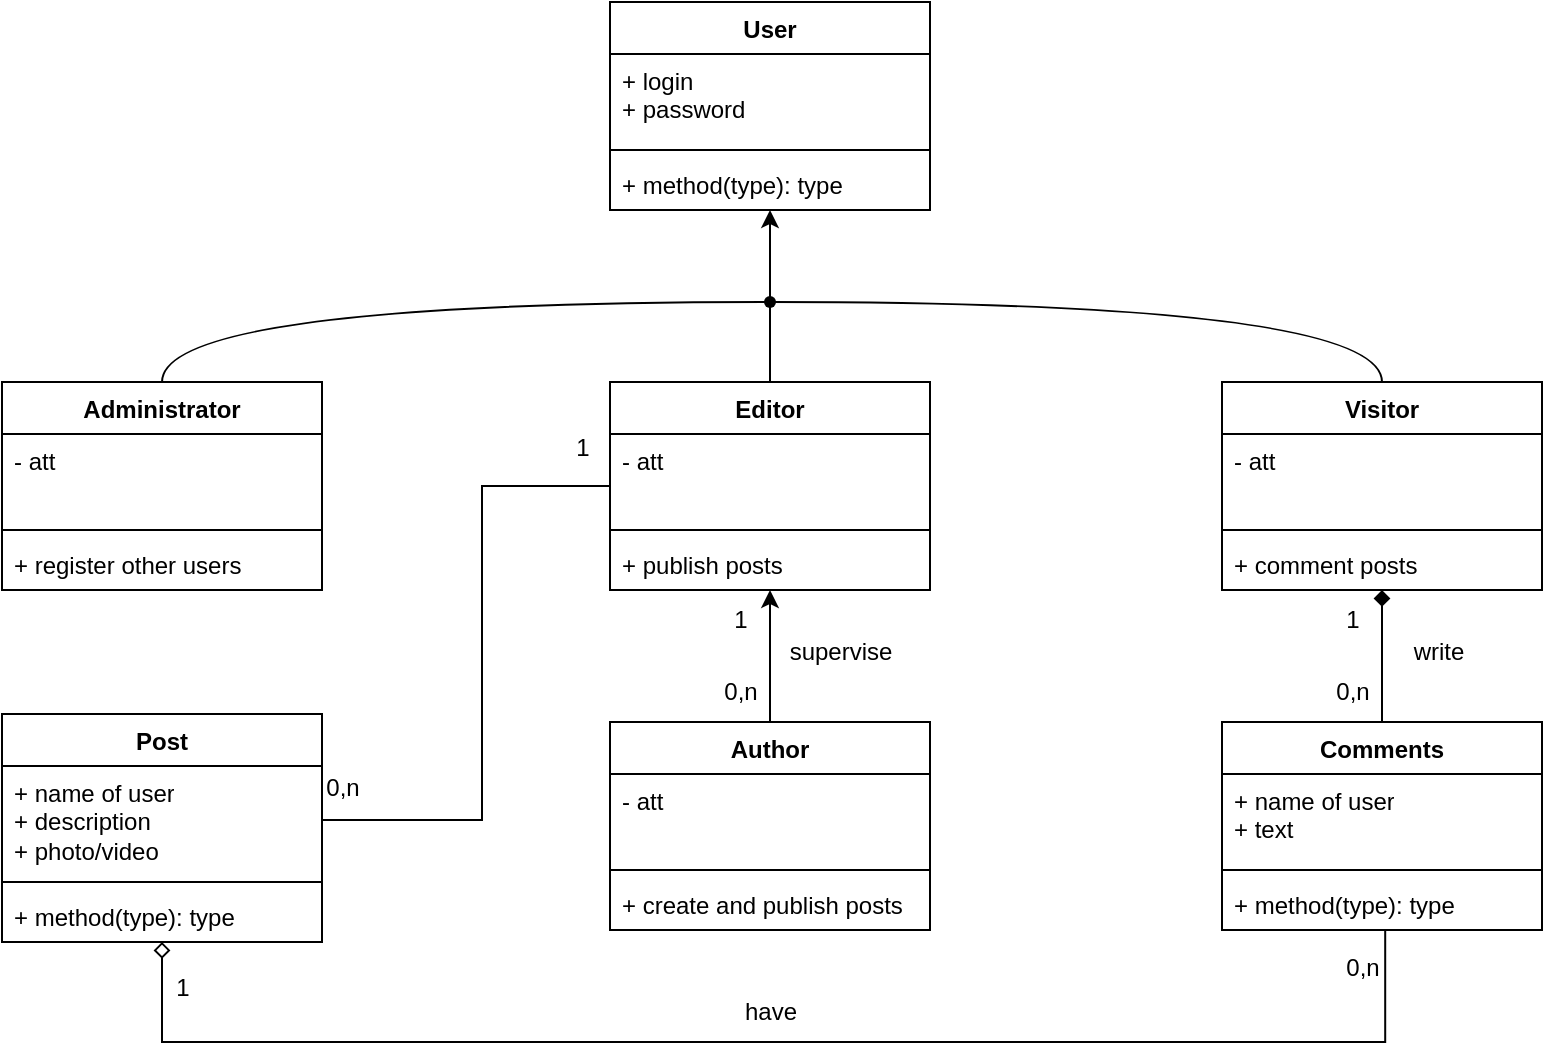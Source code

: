 <mxfile version="24.8.4">
  <diagram name="Página-1" id="2UFubnlOPNcLVtzOg3cz">
    <mxGraphModel dx="1050" dy="537" grid="1" gridSize="10" guides="1" tooltips="1" connect="1" arrows="1" fold="1" page="1" pageScale="1" pageWidth="827" pageHeight="1169" math="0" shadow="0">
      <root>
        <mxCell id="0" />
        <mxCell id="1" parent="0" />
        <mxCell id="3v50qcI3RWy9DJ_8dy47-1" value="User" style="swimlane;fontStyle=1;align=center;verticalAlign=top;childLayout=stackLayout;horizontal=1;startSize=26;horizontalStack=0;resizeParent=1;resizeParentMax=0;resizeLast=0;collapsible=1;marginBottom=0;whiteSpace=wrap;html=1;" parent="1" vertex="1">
          <mxGeometry x="334" y="80" width="160" height="104" as="geometry" />
        </mxCell>
        <mxCell id="3v50qcI3RWy9DJ_8dy47-2" value="&lt;div&gt;+ login&lt;/div&gt;&lt;div&gt;+ password&lt;br&gt;&lt;/div&gt;" style="text;strokeColor=none;fillColor=none;align=left;verticalAlign=top;spacingLeft=4;spacingRight=4;overflow=hidden;rotatable=0;points=[[0,0.5],[1,0.5]];portConstraint=eastwest;whiteSpace=wrap;html=1;" parent="3v50qcI3RWy9DJ_8dy47-1" vertex="1">
          <mxGeometry y="26" width="160" height="44" as="geometry" />
        </mxCell>
        <mxCell id="3v50qcI3RWy9DJ_8dy47-3" value="" style="line;strokeWidth=1;fillColor=none;align=left;verticalAlign=middle;spacingTop=-1;spacingLeft=3;spacingRight=3;rotatable=0;labelPosition=right;points=[];portConstraint=eastwest;strokeColor=inherit;" parent="3v50qcI3RWy9DJ_8dy47-1" vertex="1">
          <mxGeometry y="70" width="160" height="8" as="geometry" />
        </mxCell>
        <mxCell id="3v50qcI3RWy9DJ_8dy47-4" value="+ method(type): type" style="text;strokeColor=none;fillColor=none;align=left;verticalAlign=top;spacingLeft=4;spacingRight=4;overflow=hidden;rotatable=0;points=[[0,0.5],[1,0.5]];portConstraint=eastwest;whiteSpace=wrap;html=1;" parent="3v50qcI3RWy9DJ_8dy47-1" vertex="1">
          <mxGeometry y="78" width="160" height="26" as="geometry" />
        </mxCell>
        <mxCell id="3v50qcI3RWy9DJ_8dy47-26" style="edgeStyle=orthogonalEdgeStyle;rounded=0;orthogonalLoop=1;jettySize=auto;html=1;entryX=0.5;entryY=0;entryDx=0;entryDy=0;startArrow=classic;startFill=1;endArrow=none;endFill=0;" parent="1" source="3v50qcI3RWy9DJ_8dy47-5" target="3v50qcI3RWy9DJ_8dy47-17" edge="1">
          <mxGeometry relative="1" as="geometry" />
        </mxCell>
        <mxCell id="3v50qcI3RWy9DJ_8dy47-43" style="edgeStyle=orthogonalEdgeStyle;rounded=0;orthogonalLoop=1;jettySize=auto;html=1;endArrow=none;endFill=0;startArrow=none;startFill=0;" parent="1" source="3v50qcI3RWy9DJ_8dy47-5" target="3v50qcI3RWy9DJ_8dy47-33" edge="1">
          <mxGeometry relative="1" as="geometry">
            <Array as="points">
              <mxPoint x="270" y="322" />
              <mxPoint x="270" y="489" />
            </Array>
          </mxGeometry>
        </mxCell>
        <mxCell id="3v50qcI3RWy9DJ_8dy47-5" value="Editor" style="swimlane;fontStyle=1;align=center;verticalAlign=top;childLayout=stackLayout;horizontal=1;startSize=26;horizontalStack=0;resizeParent=1;resizeParentMax=0;resizeLast=0;collapsible=1;marginBottom=0;whiteSpace=wrap;html=1;" parent="1" vertex="1">
          <mxGeometry x="334" y="270" width="160" height="104" as="geometry" />
        </mxCell>
        <mxCell id="3v50qcI3RWy9DJ_8dy47-6" value="- att" style="text;strokeColor=none;fillColor=none;align=left;verticalAlign=top;spacingLeft=4;spacingRight=4;overflow=hidden;rotatable=0;points=[[0,0.5],[1,0.5]];portConstraint=eastwest;whiteSpace=wrap;html=1;" parent="3v50qcI3RWy9DJ_8dy47-5" vertex="1">
          <mxGeometry y="26" width="160" height="44" as="geometry" />
        </mxCell>
        <mxCell id="3v50qcI3RWy9DJ_8dy47-7" value="" style="line;strokeWidth=1;fillColor=none;align=left;verticalAlign=middle;spacingTop=-1;spacingLeft=3;spacingRight=3;rotatable=0;labelPosition=right;points=[];portConstraint=eastwest;strokeColor=inherit;" parent="3v50qcI3RWy9DJ_8dy47-5" vertex="1">
          <mxGeometry y="70" width="160" height="8" as="geometry" />
        </mxCell>
        <mxCell id="3v50qcI3RWy9DJ_8dy47-8" value="+ publish posts" style="text;strokeColor=none;fillColor=none;align=left;verticalAlign=top;spacingLeft=4;spacingRight=4;overflow=hidden;rotatable=0;points=[[0,0.5],[1,0.5]];portConstraint=eastwest;whiteSpace=wrap;html=1;" parent="3v50qcI3RWy9DJ_8dy47-5" vertex="1">
          <mxGeometry y="78" width="160" height="26" as="geometry" />
        </mxCell>
        <mxCell id="3v50qcI3RWy9DJ_8dy47-9" value="Administrator" style="swimlane;fontStyle=1;align=center;verticalAlign=top;childLayout=stackLayout;horizontal=1;startSize=26;horizontalStack=0;resizeParent=1;resizeParentMax=0;resizeLast=0;collapsible=1;marginBottom=0;whiteSpace=wrap;html=1;" parent="1" vertex="1">
          <mxGeometry x="30" y="270" width="160" height="104" as="geometry" />
        </mxCell>
        <mxCell id="3v50qcI3RWy9DJ_8dy47-10" value="- att" style="text;strokeColor=none;fillColor=none;align=left;verticalAlign=top;spacingLeft=4;spacingRight=4;overflow=hidden;rotatable=0;points=[[0,0.5],[1,0.5]];portConstraint=eastwest;whiteSpace=wrap;html=1;" parent="3v50qcI3RWy9DJ_8dy47-9" vertex="1">
          <mxGeometry y="26" width="160" height="44" as="geometry" />
        </mxCell>
        <mxCell id="3v50qcI3RWy9DJ_8dy47-11" value="" style="line;strokeWidth=1;fillColor=none;align=left;verticalAlign=middle;spacingTop=-1;spacingLeft=3;spacingRight=3;rotatable=0;labelPosition=right;points=[];portConstraint=eastwest;strokeColor=inherit;" parent="3v50qcI3RWy9DJ_8dy47-9" vertex="1">
          <mxGeometry y="70" width="160" height="8" as="geometry" />
        </mxCell>
        <mxCell id="3v50qcI3RWy9DJ_8dy47-12" value="+ register other users" style="text;strokeColor=none;fillColor=none;align=left;verticalAlign=top;spacingLeft=4;spacingRight=4;overflow=hidden;rotatable=0;points=[[0,0.5],[1,0.5]];portConstraint=eastwest;whiteSpace=wrap;html=1;" parent="3v50qcI3RWy9DJ_8dy47-9" vertex="1">
          <mxGeometry y="78" width="160" height="26" as="geometry" />
        </mxCell>
        <mxCell id="3v50qcI3RWy9DJ_8dy47-13" value="Visitor" style="swimlane;fontStyle=1;align=center;verticalAlign=top;childLayout=stackLayout;horizontal=1;startSize=26;horizontalStack=0;resizeParent=1;resizeParentMax=0;resizeLast=0;collapsible=1;marginBottom=0;whiteSpace=wrap;html=1;" parent="1" vertex="1">
          <mxGeometry x="640" y="270" width="160" height="104" as="geometry" />
        </mxCell>
        <mxCell id="3v50qcI3RWy9DJ_8dy47-14" value="- att" style="text;strokeColor=none;fillColor=none;align=left;verticalAlign=top;spacingLeft=4;spacingRight=4;overflow=hidden;rotatable=0;points=[[0,0.5],[1,0.5]];portConstraint=eastwest;whiteSpace=wrap;html=1;" parent="3v50qcI3RWy9DJ_8dy47-13" vertex="1">
          <mxGeometry y="26" width="160" height="44" as="geometry" />
        </mxCell>
        <mxCell id="3v50qcI3RWy9DJ_8dy47-15" value="" style="line;strokeWidth=1;fillColor=none;align=left;verticalAlign=middle;spacingTop=-1;spacingLeft=3;spacingRight=3;rotatable=0;labelPosition=right;points=[];portConstraint=eastwest;strokeColor=inherit;" parent="3v50qcI3RWy9DJ_8dy47-13" vertex="1">
          <mxGeometry y="70" width="160" height="8" as="geometry" />
        </mxCell>
        <mxCell id="3v50qcI3RWy9DJ_8dy47-16" value="+ comment posts" style="text;strokeColor=none;fillColor=none;align=left;verticalAlign=top;spacingLeft=4;spacingRight=4;overflow=hidden;rotatable=0;points=[[0,0.5],[1,0.5]];portConstraint=eastwest;whiteSpace=wrap;html=1;" parent="3v50qcI3RWy9DJ_8dy47-13" vertex="1">
          <mxGeometry y="78" width="160" height="26" as="geometry" />
        </mxCell>
        <mxCell id="3v50qcI3RWy9DJ_8dy47-17" value="Author " style="swimlane;fontStyle=1;align=center;verticalAlign=top;childLayout=stackLayout;horizontal=1;startSize=26;horizontalStack=0;resizeParent=1;resizeParentMax=0;resizeLast=0;collapsible=1;marginBottom=0;whiteSpace=wrap;html=1;" parent="1" vertex="1">
          <mxGeometry x="334" y="440" width="160" height="104" as="geometry" />
        </mxCell>
        <mxCell id="3v50qcI3RWy9DJ_8dy47-18" value="- att" style="text;strokeColor=none;fillColor=none;align=left;verticalAlign=top;spacingLeft=4;spacingRight=4;overflow=hidden;rotatable=0;points=[[0,0.5],[1,0.5]];portConstraint=eastwest;whiteSpace=wrap;html=1;" parent="3v50qcI3RWy9DJ_8dy47-17" vertex="1">
          <mxGeometry y="26" width="160" height="44" as="geometry" />
        </mxCell>
        <mxCell id="3v50qcI3RWy9DJ_8dy47-19" value="" style="line;strokeWidth=1;fillColor=none;align=left;verticalAlign=middle;spacingTop=-1;spacingLeft=3;spacingRight=3;rotatable=0;labelPosition=right;points=[];portConstraint=eastwest;strokeColor=inherit;" parent="3v50qcI3RWy9DJ_8dy47-17" vertex="1">
          <mxGeometry y="70" width="160" height="8" as="geometry" />
        </mxCell>
        <mxCell id="3v50qcI3RWy9DJ_8dy47-20" value="+ create and publish posts" style="text;strokeColor=none;fillColor=none;align=left;verticalAlign=top;spacingLeft=4;spacingRight=4;overflow=hidden;rotatable=0;points=[[0,0.5],[1,0.5]];portConstraint=eastwest;whiteSpace=wrap;html=1;" parent="3v50qcI3RWy9DJ_8dy47-17" vertex="1">
          <mxGeometry y="78" width="160" height="26" as="geometry" />
        </mxCell>
        <mxCell id="3v50qcI3RWy9DJ_8dy47-23" style="edgeStyle=orthogonalEdgeStyle;rounded=0;orthogonalLoop=1;jettySize=auto;html=1;entryX=0.5;entryY=0;entryDx=0;entryDy=0;endArrow=none;endFill=0;curved=1;" parent="1" source="3v50qcI3RWy9DJ_8dy47-21" target="3v50qcI3RWy9DJ_8dy47-13" edge="1">
          <mxGeometry relative="1" as="geometry" />
        </mxCell>
        <mxCell id="3v50qcI3RWy9DJ_8dy47-24" style="edgeStyle=orthogonalEdgeStyle;rounded=0;orthogonalLoop=1;jettySize=auto;html=1;entryX=0.5;entryY=0;entryDx=0;entryDy=0;endArrow=none;endFill=0;" parent="1" source="3v50qcI3RWy9DJ_8dy47-21" target="3v50qcI3RWy9DJ_8dy47-5" edge="1">
          <mxGeometry relative="1" as="geometry" />
        </mxCell>
        <mxCell id="3v50qcI3RWy9DJ_8dy47-25" style="edgeStyle=orthogonalEdgeStyle;rounded=0;orthogonalLoop=1;jettySize=auto;html=1;entryX=0.5;entryY=0;entryDx=0;entryDy=0;endArrow=none;endFill=0;curved=1;" parent="1" source="3v50qcI3RWy9DJ_8dy47-21" target="3v50qcI3RWy9DJ_8dy47-9" edge="1">
          <mxGeometry relative="1" as="geometry" />
        </mxCell>
        <mxCell id="3v50qcI3RWy9DJ_8dy47-21" value="" style="shape=waypoint;sketch=0;fillStyle=solid;size=6;pointerEvents=1;points=[];fillColor=none;resizable=0;rotatable=0;perimeter=centerPerimeter;snapToPoint=1;" parent="1" vertex="1">
          <mxGeometry x="404" y="220" width="20" height="20" as="geometry" />
        </mxCell>
        <mxCell id="3v50qcI3RWy9DJ_8dy47-27" style="edgeStyle=orthogonalEdgeStyle;rounded=0;orthogonalLoop=1;jettySize=auto;html=1;entryX=0.55;entryY=0;entryDx=0;entryDy=0;entryPerimeter=0;startArrow=classic;startFill=1;endArrow=none;endFill=0;" parent="1" source="3v50qcI3RWy9DJ_8dy47-1" target="3v50qcI3RWy9DJ_8dy47-21" edge="1">
          <mxGeometry relative="1" as="geometry" />
        </mxCell>
        <mxCell id="3v50qcI3RWy9DJ_8dy47-42" style="edgeStyle=orthogonalEdgeStyle;rounded=0;orthogonalLoop=1;jettySize=auto;html=1;entryX=0.5;entryY=1;entryDx=0;entryDy=0;endArrow=diamond;endFill=1;startArrow=none;startFill=0;" parent="1" source="3v50qcI3RWy9DJ_8dy47-28" target="3v50qcI3RWy9DJ_8dy47-13" edge="1">
          <mxGeometry relative="1" as="geometry" />
        </mxCell>
        <mxCell id="3v50qcI3RWy9DJ_8dy47-28" value="&lt;div&gt;Comments&lt;/div&gt;" style="swimlane;fontStyle=1;align=center;verticalAlign=top;childLayout=stackLayout;horizontal=1;startSize=26;horizontalStack=0;resizeParent=1;resizeParentMax=0;resizeLast=0;collapsible=1;marginBottom=0;whiteSpace=wrap;html=1;" parent="1" vertex="1">
          <mxGeometry x="640" y="440" width="160" height="104" as="geometry" />
        </mxCell>
        <mxCell id="3v50qcI3RWy9DJ_8dy47-29" value="&lt;div&gt;+ name of user&lt;/div&gt;&lt;div&gt;+ text&lt;br&gt;&lt;/div&gt;" style="text;strokeColor=none;fillColor=none;align=left;verticalAlign=top;spacingLeft=4;spacingRight=4;overflow=hidden;rotatable=0;points=[[0,0.5],[1,0.5]];portConstraint=eastwest;whiteSpace=wrap;html=1;" parent="3v50qcI3RWy9DJ_8dy47-28" vertex="1">
          <mxGeometry y="26" width="160" height="44" as="geometry" />
        </mxCell>
        <mxCell id="3v50qcI3RWy9DJ_8dy47-30" value="" style="line;strokeWidth=1;fillColor=none;align=left;verticalAlign=middle;spacingTop=-1;spacingLeft=3;spacingRight=3;rotatable=0;labelPosition=right;points=[];portConstraint=eastwest;strokeColor=inherit;" parent="3v50qcI3RWy9DJ_8dy47-28" vertex="1">
          <mxGeometry y="70" width="160" height="8" as="geometry" />
        </mxCell>
        <mxCell id="3v50qcI3RWy9DJ_8dy47-31" value="+ method(type): type" style="text;strokeColor=none;fillColor=none;align=left;verticalAlign=top;spacingLeft=4;spacingRight=4;overflow=hidden;rotatable=0;points=[[0,0.5],[1,0.5]];portConstraint=eastwest;whiteSpace=wrap;html=1;" parent="3v50qcI3RWy9DJ_8dy47-28" vertex="1">
          <mxGeometry y="78" width="160" height="26" as="geometry" />
        </mxCell>
        <mxCell id="3v50qcI3RWy9DJ_8dy47-32" value="Post" style="swimlane;fontStyle=1;align=center;verticalAlign=top;childLayout=stackLayout;horizontal=1;startSize=26;horizontalStack=0;resizeParent=1;resizeParentMax=0;resizeLast=0;collapsible=1;marginBottom=0;whiteSpace=wrap;html=1;" parent="1" vertex="1">
          <mxGeometry x="30" y="436" width="160" height="114" as="geometry" />
        </mxCell>
        <mxCell id="3v50qcI3RWy9DJ_8dy47-33" value="&lt;div&gt;+ name of user&lt;/div&gt;&lt;div&gt;+ description&lt;/div&gt;&lt;div&gt;+ photo/video&lt;br&gt;&lt;/div&gt;" style="text;strokeColor=none;fillColor=none;align=left;verticalAlign=top;spacingLeft=4;spacingRight=4;overflow=hidden;rotatable=0;points=[[0,0.5],[1,0.5]];portConstraint=eastwest;whiteSpace=wrap;html=1;" parent="3v50qcI3RWy9DJ_8dy47-32" vertex="1">
          <mxGeometry y="26" width="160" height="54" as="geometry" />
        </mxCell>
        <mxCell id="3v50qcI3RWy9DJ_8dy47-34" value="" style="line;strokeWidth=1;fillColor=none;align=left;verticalAlign=middle;spacingTop=-1;spacingLeft=3;spacingRight=3;rotatable=0;labelPosition=right;points=[];portConstraint=eastwest;strokeColor=inherit;" parent="3v50qcI3RWy9DJ_8dy47-32" vertex="1">
          <mxGeometry y="80" width="160" height="8" as="geometry" />
        </mxCell>
        <mxCell id="3v50qcI3RWy9DJ_8dy47-35" value="+ method(type): type" style="text;strokeColor=none;fillColor=none;align=left;verticalAlign=top;spacingLeft=4;spacingRight=4;overflow=hidden;rotatable=0;points=[[0,0.5],[1,0.5]];portConstraint=eastwest;whiteSpace=wrap;html=1;" parent="3v50qcI3RWy9DJ_8dy47-32" vertex="1">
          <mxGeometry y="88" width="160" height="26" as="geometry" />
        </mxCell>
        <mxCell id="3v50qcI3RWy9DJ_8dy47-44" value="1" style="text;html=1;align=center;verticalAlign=middle;resizable=0;points=[];autosize=1;strokeColor=none;fillColor=none;" parent="1" vertex="1">
          <mxGeometry x="305" y="288" width="30" height="30" as="geometry" />
        </mxCell>
        <mxCell id="3v50qcI3RWy9DJ_8dy47-45" value="0,n" style="text;html=1;align=center;verticalAlign=middle;resizable=0;points=[];autosize=1;strokeColor=none;fillColor=none;" parent="1" vertex="1">
          <mxGeometry x="180" y="458" width="40" height="30" as="geometry" />
        </mxCell>
        <mxCell id="3v50qcI3RWy9DJ_8dy47-46" style="edgeStyle=orthogonalEdgeStyle;rounded=0;orthogonalLoop=1;jettySize=auto;html=1;entryX=0.51;entryY=0.987;entryDx=0;entryDy=0;entryPerimeter=0;endArrow=none;endFill=0;startArrow=diamond;startFill=0;" parent="1" source="3v50qcI3RWy9DJ_8dy47-32" target="3v50qcI3RWy9DJ_8dy47-31" edge="1">
          <mxGeometry relative="1" as="geometry">
            <Array as="points">
              <mxPoint x="110" y="600" />
              <mxPoint x="722" y="600" />
            </Array>
          </mxGeometry>
        </mxCell>
        <mxCell id="3v50qcI3RWy9DJ_8dy47-47" value="have" style="text;html=1;align=center;verticalAlign=middle;resizable=0;points=[];autosize=1;strokeColor=none;fillColor=none;" parent="1" vertex="1">
          <mxGeometry x="389" y="570" width="50" height="30" as="geometry" />
        </mxCell>
        <mxCell id="3v50qcI3RWy9DJ_8dy47-48" value="1" style="text;html=1;align=center;verticalAlign=middle;resizable=0;points=[];autosize=1;strokeColor=none;fillColor=none;" parent="1" vertex="1">
          <mxGeometry x="105" y="558" width="30" height="30" as="geometry" />
        </mxCell>
        <mxCell id="3v50qcI3RWy9DJ_8dy47-49" value="0,n" style="text;html=1;align=center;verticalAlign=middle;resizable=0;points=[];autosize=1;strokeColor=none;fillColor=none;" parent="1" vertex="1">
          <mxGeometry x="690" y="548" width="40" height="30" as="geometry" />
        </mxCell>
        <mxCell id="3v50qcI3RWy9DJ_8dy47-50" value="write" style="text;html=1;align=center;verticalAlign=middle;resizable=0;points=[];autosize=1;strokeColor=none;fillColor=none;" parent="1" vertex="1">
          <mxGeometry x="723" y="390" width="50" height="30" as="geometry" />
        </mxCell>
        <mxCell id="3v50qcI3RWy9DJ_8dy47-51" value="1" style="text;html=1;align=center;verticalAlign=middle;resizable=0;points=[];autosize=1;strokeColor=none;fillColor=none;" parent="1" vertex="1">
          <mxGeometry x="690" y="374" width="30" height="30" as="geometry" />
        </mxCell>
        <mxCell id="3v50qcI3RWy9DJ_8dy47-52" value="0,n" style="text;html=1;align=center;verticalAlign=middle;resizable=0;points=[];autosize=1;strokeColor=none;fillColor=none;" parent="1" vertex="1">
          <mxGeometry x="685" y="410" width="40" height="30" as="geometry" />
        </mxCell>
        <mxCell id="3v50qcI3RWy9DJ_8dy47-53" value="supervise" style="text;html=1;align=center;verticalAlign=middle;resizable=0;points=[];autosize=1;strokeColor=none;fillColor=none;" parent="1" vertex="1">
          <mxGeometry x="414" y="390" width="70" height="30" as="geometry" />
        </mxCell>
        <mxCell id="3v50qcI3RWy9DJ_8dy47-54" value="0,n" style="text;html=1;align=center;verticalAlign=middle;resizable=0;points=[];autosize=1;strokeColor=none;fillColor=none;" parent="1" vertex="1">
          <mxGeometry x="379" y="410" width="40" height="30" as="geometry" />
        </mxCell>
        <mxCell id="3v50qcI3RWy9DJ_8dy47-56" value="1" style="text;html=1;align=center;verticalAlign=middle;resizable=0;points=[];autosize=1;strokeColor=none;fillColor=none;" parent="1" vertex="1">
          <mxGeometry x="384" y="374" width="30" height="30" as="geometry" />
        </mxCell>
      </root>
    </mxGraphModel>
  </diagram>
</mxfile>
